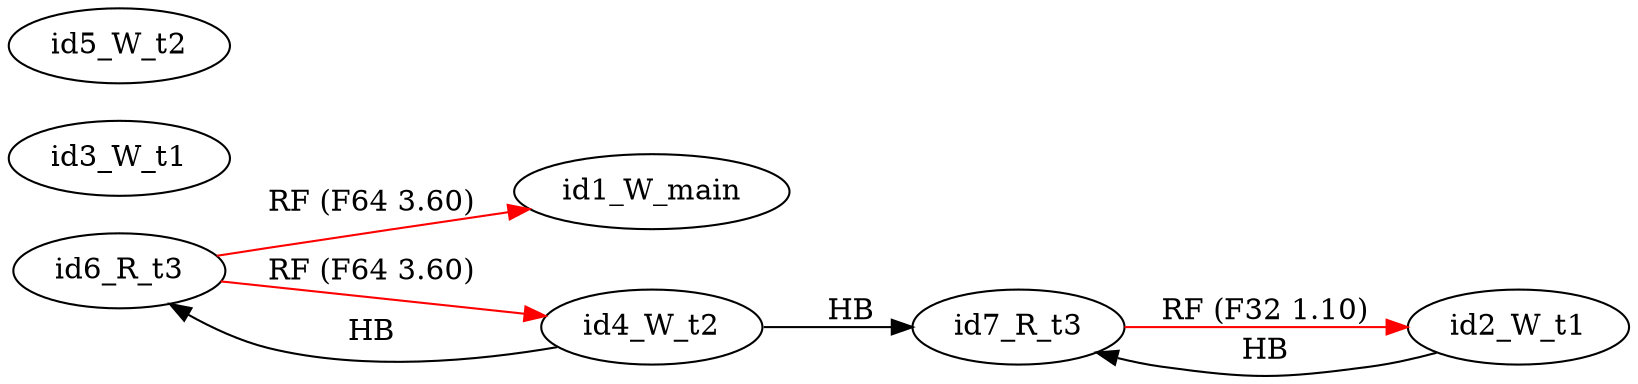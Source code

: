 digraph memory_model {
rankdir=LR;
splines=true; esep=0.5;
id6_R_t3 -> id1_W_main [label = "RF (F64 3.60)", color="red"];
id6_R_t3 -> id4_W_t2 [label = "RF (F64 3.60)", color="red"];
id7_R_t3 -> id2_W_t1 [label = "RF (F32 1.10)", color="red"];
id2_W_t1 -> id7_R_t3 [label = "HB", color="black"];
id4_W_t2 -> id6_R_t3 [label = "HB", color="black"];
id4_W_t2 -> id7_R_t3 [label = "HB", color="black"];
id1_W_main [pos="5.0,4!"]
id2_W_t1 [pos="0,2!"]
id3_W_t1 [pos="0,0!"]
id4_W_t2 [pos="5,2!"]
id5_W_t2 [pos="5,0!"]
id6_R_t3 [pos="10,2!"]
id7_R_t3 [pos="10,0!"]
}